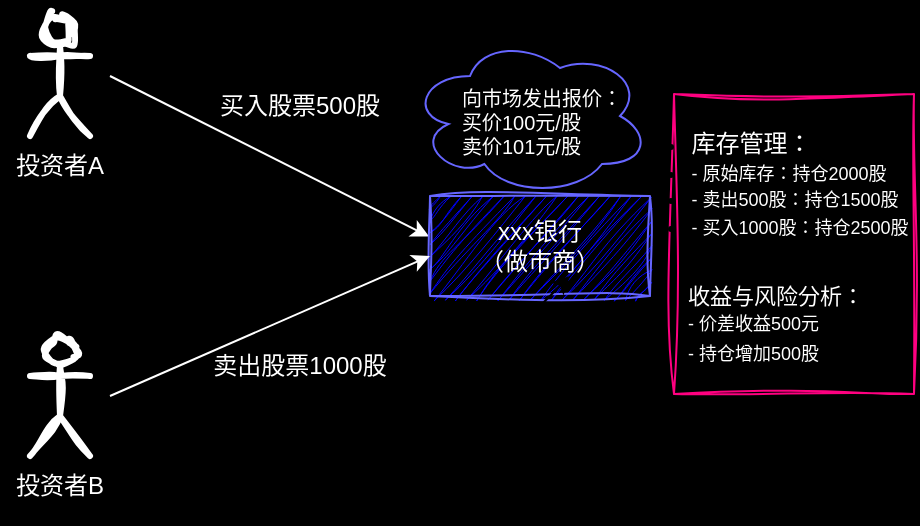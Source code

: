 <mxfile version="24.6.4" type="github">
  <diagram name="第 1 页" id="oIfI_ZmsdfTNbqOQXAux">
    <mxGraphModel dx="1155" dy="626" grid="1" gridSize="10" guides="1" tooltips="1" connect="1" arrows="1" fold="1" page="1" pageScale="1" pageWidth="827" pageHeight="1169" background="#000000" math="0" shadow="0">
      <root>
        <mxCell id="0" />
        <mxCell id="1" parent="0" />
        <mxCell id="7krj79XGFWv-NyDJ_VLt-5" style="edgeStyle=orthogonalEdgeStyle;rounded=0;orthogonalLoop=1;jettySize=auto;html=1;exitX=0.25;exitY=0.1;exitDx=0;exitDy=0;exitPerimeter=0;sketch=1;curveFitting=1;jiggle=2;" parent="1" source="7krj79XGFWv-NyDJ_VLt-3" edge="1">
          <mxGeometry relative="1" as="geometry">
            <mxPoint x="200" y="230" as="targetPoint" />
          </mxGeometry>
        </mxCell>
        <mxCell id="HJhNjEGVbIpV9bui5ugu-5" style="rounded=0;orthogonalLoop=1;jettySize=auto;html=1;entryX=-0.004;entryY=0.406;entryDx=0;entryDy=0;strokeColor=#FFFFFF;entryPerimeter=0;" edge="1" parent="1" target="HJhNjEGVbIpV9bui5ugu-2">
          <mxGeometry relative="1" as="geometry">
            <mxPoint x="210" y="260" as="sourcePoint" />
          </mxGeometry>
        </mxCell>
        <mxCell id="7krj79XGFWv-NyDJ_VLt-3" value="Actor" style="shape=umlActor;verticalLabelPosition=bottom;verticalAlign=top;html=1;outlineConnect=0;strokeColor=#FFFFFF;strokeWidth=3;fillColor=#000000;sketch=1;curveFitting=1;jiggle=2;" parent="1" vertex="1">
          <mxGeometry x="170" y="230" width="30" height="60" as="geometry" />
        </mxCell>
        <mxCell id="7krj79XGFWv-NyDJ_VLt-6" value="Actor" style="shape=umlActor;verticalLabelPosition=bottom;verticalAlign=top;html=1;outlineConnect=0;strokeColor=#FFFFFF;strokeWidth=3;fillColor=#000000;sketch=1;curveFitting=1;jiggle=2;" parent="1" vertex="1">
          <mxGeometry x="170" y="390" width="30" height="60" as="geometry" />
        </mxCell>
        <mxCell id="7krj79XGFWv-NyDJ_VLt-7" value="&lt;p&gt;&lt;font style=&quot;font-weight: normal;&quot; color=&quot;#ffffff&quot;&gt;投资者A&lt;/font&gt;&lt;/p&gt;" style="text;html=1;align=center;verticalAlign=middle;whiteSpace=wrap;rounded=0;fontColor=default;textShadow=1;sketch=1;curveFitting=1;jiggle=2;" parent="1" vertex="1">
          <mxGeometry x="155" y="290" width="60" height="30" as="geometry" />
        </mxCell>
        <mxCell id="HJhNjEGVbIpV9bui5ugu-1" value="&lt;p&gt;&lt;font style=&quot;font-weight: normal;&quot; color=&quot;#ffffff&quot;&gt;投资者B&lt;/font&gt;&lt;/p&gt;" style="text;html=1;align=center;verticalAlign=middle;whiteSpace=wrap;rounded=0;fontColor=default;textShadow=1;sketch=1;curveFitting=1;jiggle=2;" vertex="1" parent="1">
          <mxGeometry x="155" y="450" width="60" height="30" as="geometry" />
        </mxCell>
        <mxCell id="HJhNjEGVbIpV9bui5ugu-2" value="&lt;font color=&quot;#ffffff&quot;&gt;xxx银行&lt;/font&gt;&lt;div&gt;&lt;font color=&quot;#ffffff&quot;&gt;（做市商）&lt;/font&gt;&lt;/div&gt;" style="rounded=0;whiteSpace=wrap;html=1;sketch=1;curveFitting=1;jiggle=2;glass=0;shadow=0;fillColor=#0000FF;strokeColor=#6666FF;" vertex="1" parent="1">
          <mxGeometry x="370" y="320" width="110" height="50" as="geometry" />
        </mxCell>
        <mxCell id="HJhNjEGVbIpV9bui5ugu-4" value="" style="endArrow=classic;html=1;rounded=0;" edge="1" parent="1">
          <mxGeometry width="50" height="50" relative="1" as="geometry">
            <mxPoint x="390" y="410" as="sourcePoint" />
            <mxPoint x="440" y="360" as="targetPoint" />
          </mxGeometry>
        </mxCell>
        <mxCell id="HJhNjEGVbIpV9bui5ugu-6" value="买入股票500股" style="text;html=1;align=center;verticalAlign=middle;whiteSpace=wrap;rounded=0;fontColor=#FFFFFF;" vertex="1" parent="1">
          <mxGeometry x="260" y="260" width="90" height="30" as="geometry" />
        </mxCell>
        <mxCell id="HJhNjEGVbIpV9bui5ugu-7" style="rounded=0;orthogonalLoop=1;jettySize=auto;html=1;strokeColor=#FFFFFF;entryX=0;entryY=0.6;entryDx=0;entryDy=0;entryPerimeter=0;" edge="1" parent="1" target="HJhNjEGVbIpV9bui5ugu-2">
          <mxGeometry relative="1" as="geometry">
            <mxPoint x="210" y="420" as="sourcePoint" />
            <mxPoint x="240" y="350" as="targetPoint" />
          </mxGeometry>
        </mxCell>
        <mxCell id="HJhNjEGVbIpV9bui5ugu-8" value="卖出股票1000股" style="text;html=1;align=center;verticalAlign=middle;whiteSpace=wrap;rounded=0;fontColor=#FFFFFF;" vertex="1" parent="1">
          <mxGeometry x="260" y="390" width="90" height="30" as="geometry" />
        </mxCell>
        <mxCell id="HJhNjEGVbIpV9bui5ugu-9" value="" style="ellipse;shape=cloud;whiteSpace=wrap;html=1;fillColor=#000000;strokeColor=#6666FF;" vertex="1" parent="1">
          <mxGeometry x="360" y="240" width="120" height="80" as="geometry" />
        </mxCell>
        <mxCell id="HJhNjEGVbIpV9bui5ugu-11" value="向市场发出报价：&lt;div style=&quot;font-size: 10px;&quot;&gt;买价100元/股&lt;/div&gt;&lt;div style=&quot;font-size: 10px;&quot;&gt;卖价101元/股&lt;/div&gt;" style="text;html=1;align=left;verticalAlign=middle;whiteSpace=wrap;rounded=0;fontColor=#FFFFFF;fontSize=10;" vertex="1" parent="1">
          <mxGeometry x="384" y="268" width="88" height="30" as="geometry" />
        </mxCell>
        <mxCell id="HJhNjEGVbIpV9bui5ugu-12" value="" style="rounded=0;whiteSpace=wrap;html=1;strokeColor=#FF0080;fillColor=#000000;sketch=1;curveFitting=1;jiggle=2;align=left;" vertex="1" parent="1">
          <mxGeometry x="492" y="269" width="120" height="150" as="geometry" />
        </mxCell>
        <mxCell id="HJhNjEGVbIpV9bui5ugu-13" value="&lt;ul style=&quot;text-align: left; line-height: 150%; font-size: 9px;&quot;&gt;&lt;li style=&quot;&quot;&gt;&lt;font style=&quot;font-size: 12px;&quot; color=&quot;#ffffff&quot;&gt;库存管理：&lt;/font&gt;&lt;/li&gt;&lt;li style=&quot;&quot;&gt;&lt;span style=&quot;background-color: initial; color: rgb(255, 255, 255);&quot;&gt;&lt;font style=&quot;font-size: 9px;&quot;&gt;- 原始库存：持仓2000股&lt;/font&gt;&lt;/span&gt;&lt;/li&gt;&lt;li style=&quot;&quot;&gt;&lt;span style=&quot;background-color: initial; color: rgb(255, 255, 255);&quot;&gt;- 卖出500股：持仓1500股&lt;/span&gt;&lt;/li&gt;&lt;li style=&quot;&quot;&gt;&lt;span style=&quot;background-color: initial; color: rgb(255, 255, 255);&quot;&gt;- 买入1000股：持仓2500股&lt;/span&gt;&lt;/li&gt;&lt;/ul&gt;" style="text;html=1;align=center;verticalAlign=middle;whiteSpace=wrap;rounded=0;spacingTop=0;" vertex="1" parent="1">
          <mxGeometry x="456" y="281" width="158" height="68" as="geometry" />
        </mxCell>
        <mxCell id="HJhNjEGVbIpV9bui5ugu-14" value="&lt;font style=&quot;font-size: 11px;&quot; color=&quot;#ffffff&quot;&gt;收益与风险分析：&lt;/font&gt;&lt;div style=&quot;line-height: 160%; font-size: 9px;&quot;&gt;&lt;font style=&quot;font-size: 9px;&quot; color=&quot;#ffffff&quot;&gt;- 价差收益500元&lt;/font&gt;&lt;/div&gt;&lt;div style=&quot;line-height: 160%; font-size: 9px;&quot;&gt;&lt;font style=&quot;font-size: 9px;&quot; color=&quot;#ffffff&quot;&gt;- 持仓增加500股&lt;/font&gt;&lt;/div&gt;" style="text;html=1;align=left;verticalAlign=middle;whiteSpace=wrap;rounded=0;" vertex="1" parent="1">
          <mxGeometry x="497" y="369" width="100" height="30" as="geometry" />
        </mxCell>
      </root>
    </mxGraphModel>
  </diagram>
</mxfile>
